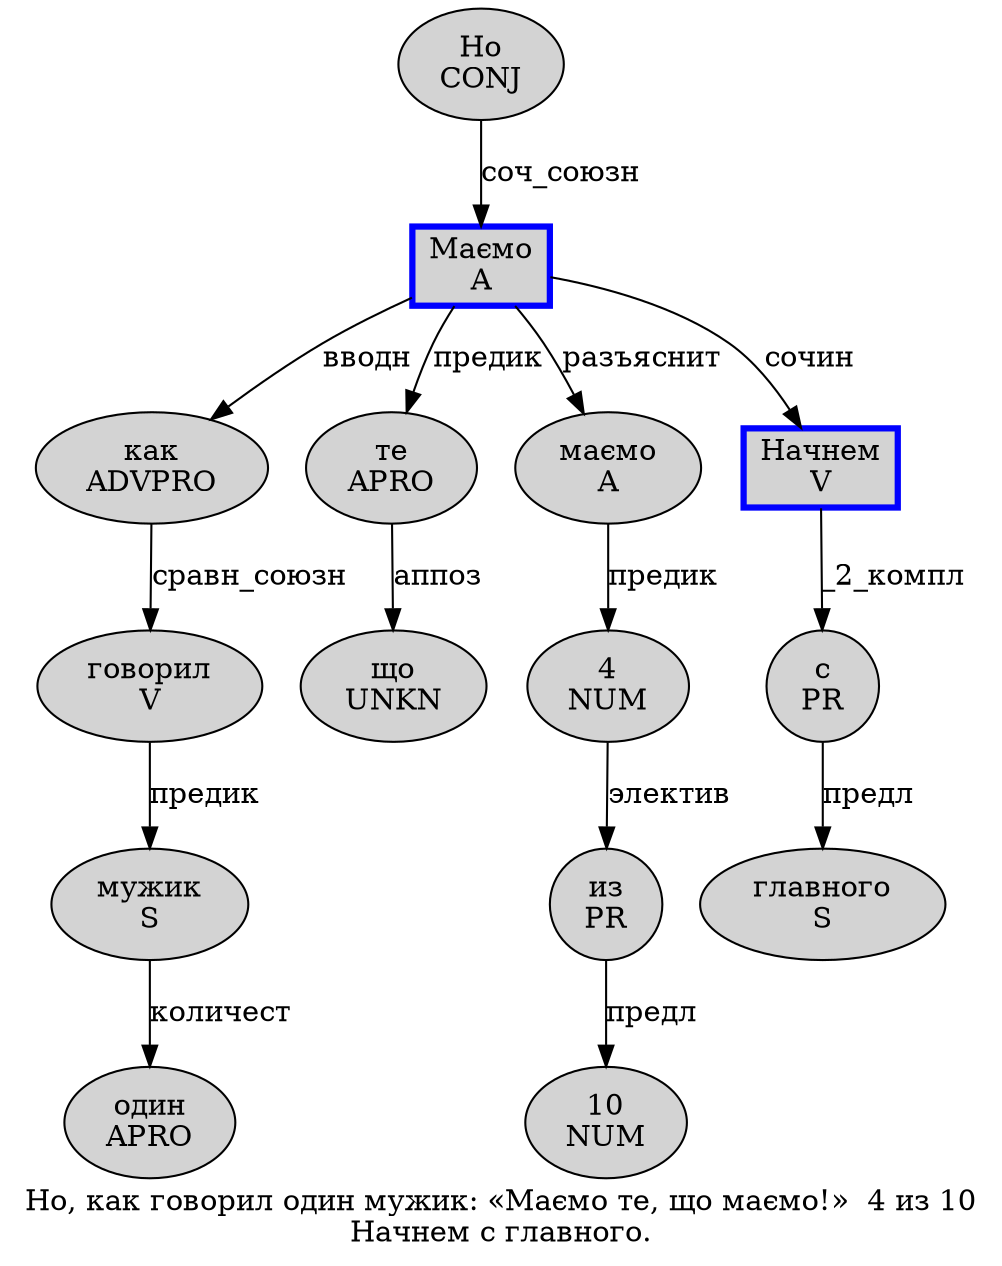 digraph SENTENCE_4139 {
	graph [label="Но, как говорил один мужик: «Маємо те, що маємо!»  4 из 10
Начнем с главного."]
	node [style=filled]
		0 [label="Но
CONJ" color="" fillcolor=lightgray penwidth=1 shape=ellipse]
		2 [label="как
ADVPRO" color="" fillcolor=lightgray penwidth=1 shape=ellipse]
		3 [label="говорил
V" color="" fillcolor=lightgray penwidth=1 shape=ellipse]
		4 [label="один
APRO" color="" fillcolor=lightgray penwidth=1 shape=ellipse]
		5 [label="мужик
S" color="" fillcolor=lightgray penwidth=1 shape=ellipse]
		8 [label="Маємо
A" color=blue fillcolor=lightgray penwidth=3 shape=box]
		9 [label="те
APRO" color="" fillcolor=lightgray penwidth=1 shape=ellipse]
		11 [label="що
UNKN" color="" fillcolor=lightgray penwidth=1 shape=ellipse]
		12 [label="маємо
A" color="" fillcolor=lightgray penwidth=1 shape=ellipse]
		15 [label="4
NUM" color="" fillcolor=lightgray penwidth=1 shape=ellipse]
		16 [label="из
PR" color="" fillcolor=lightgray penwidth=1 shape=ellipse]
		17 [label="10
NUM" color="" fillcolor=lightgray penwidth=1 shape=ellipse]
		18 [label="Начнем
V" color=blue fillcolor=lightgray penwidth=3 shape=box]
		19 [label="с
PR" color="" fillcolor=lightgray penwidth=1 shape=ellipse]
		20 [label="главного
S" color="" fillcolor=lightgray penwidth=1 shape=ellipse]
			8 -> 2 [label="вводн"]
			8 -> 9 [label="предик"]
			8 -> 12 [label="разъяснит"]
			8 -> 18 [label="сочин"]
			3 -> 5 [label="предик"]
			16 -> 17 [label="предл"]
			0 -> 8 [label="соч_союзн"]
			2 -> 3 [label="сравн_союзн"]
			9 -> 11 [label="аппоз"]
			12 -> 15 [label="предик"]
			5 -> 4 [label="количест"]
			15 -> 16 [label="электив"]
			19 -> 20 [label="предл"]
			18 -> 19 [label="_2_компл"]
}